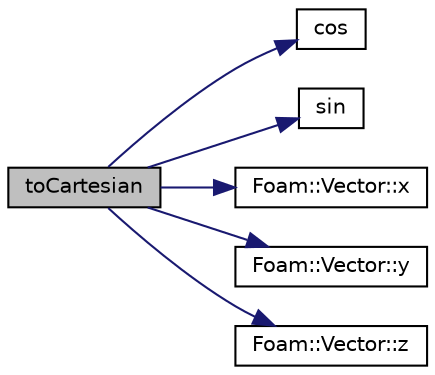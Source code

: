 digraph "toCartesian"
{
  bgcolor="transparent";
  edge [fontname="Helvetica",fontsize="10",labelfontname="Helvetica",labelfontsize="10"];
  node [fontname="Helvetica",fontsize="10",shape=record];
  rankdir="LR";
  Node1 [label="toCartesian",height=0.2,width=0.4,color="black", fillcolor="grey75", style="filled" fontcolor="black"];
  Node1 -> Node2 [color="midnightblue",fontsize="10",style="solid",fontname="Helvetica"];
  Node2 [label="cos",height=0.2,width=0.4,color="black",URL="$namespaceFoam.html#aebb41a148f7cf44b63e12f69e487e49f"];
  Node1 -> Node3 [color="midnightblue",fontsize="10",style="solid",fontname="Helvetica"];
  Node3 [label="sin",height=0.2,width=0.4,color="black",URL="$namespaceFoam.html#a4517d680df5510934705011b30dcefa6"];
  Node1 -> Node4 [color="midnightblue",fontsize="10",style="solid",fontname="Helvetica"];
  Node4 [label="Foam::Vector::x",height=0.2,width=0.4,color="black",URL="$classFoam_1_1Vector.html#aeb7dc4a97968c543f58f9c7082e55757",tooltip="Access to the vector x component. "];
  Node1 -> Node5 [color="midnightblue",fontsize="10",style="solid",fontname="Helvetica"];
  Node5 [label="Foam::Vector::y",height=0.2,width=0.4,color="black",URL="$classFoam_1_1Vector.html#a77c00b469d89c23bd35d2eb236140f70",tooltip="Access to the vector y component. "];
  Node1 -> Node6 [color="midnightblue",fontsize="10",style="solid",fontname="Helvetica"];
  Node6 [label="Foam::Vector::z",height=0.2,width=0.4,color="black",URL="$classFoam_1_1Vector.html#ac72a74f7dde9500927f63515c3f0a2f3",tooltip="Access to the vector z component. "];
}

